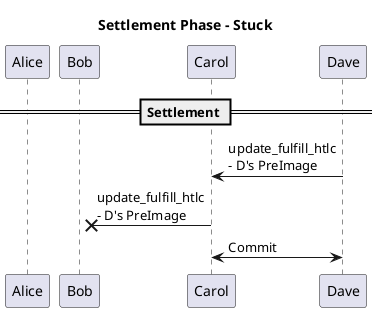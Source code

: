 @startuml
title Settlement Phase - Stuck
participant Alice
participant Bob
participant Carol
participant Dave

== Settlement ==

Dave -> Carol: update_fulfill_htlc\n- D's PreImage
Carol ->x Bob: update_fulfill_htlc\n- D's PreImage

Dave <-> Carol: Commit

@enduml
